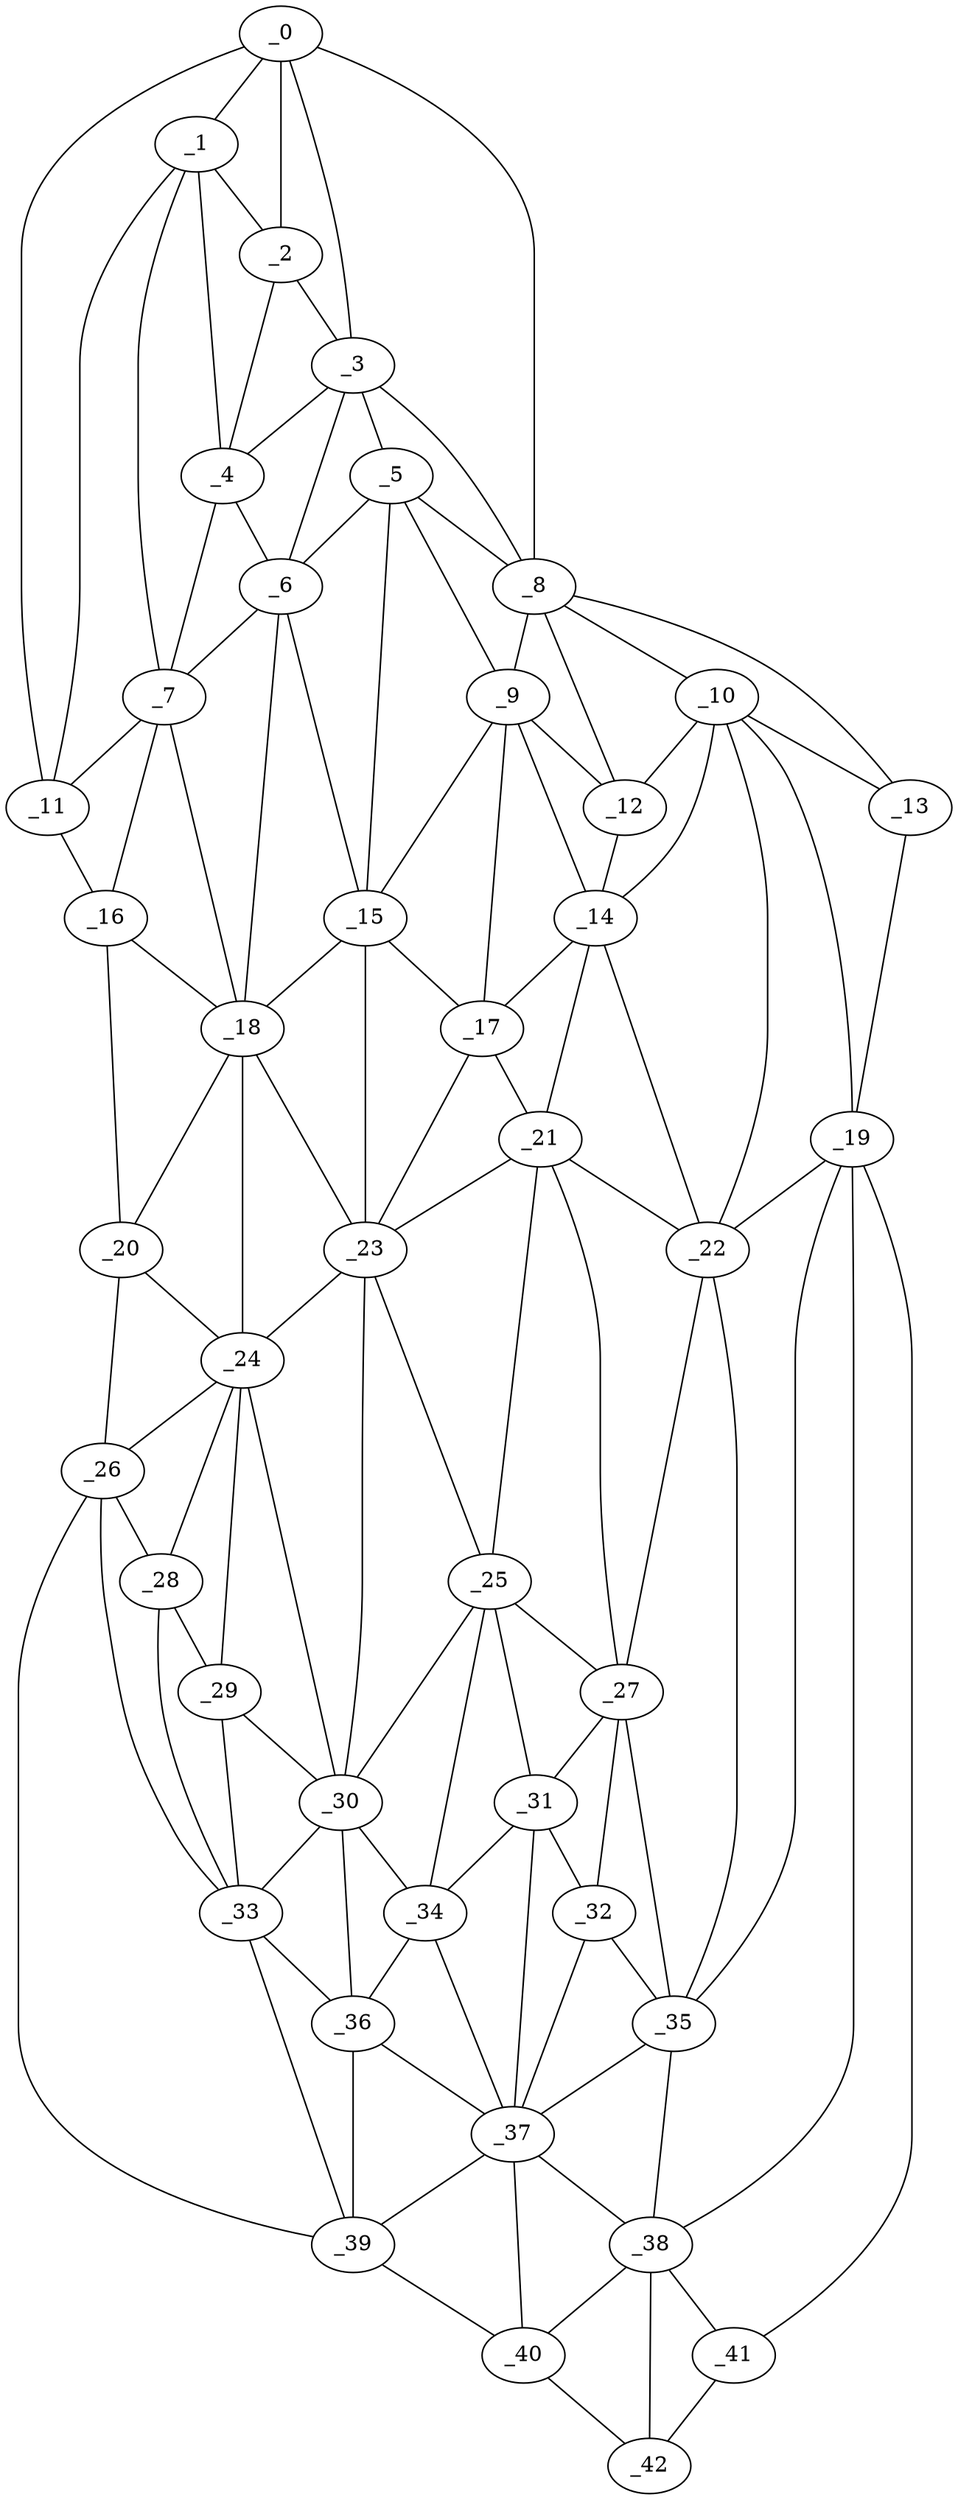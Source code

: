 graph "obj37__255.gxl" {
	_0	 [x=7,
		y=26];
	_1	 [x=12,
		y=26];
	_0 -- _1	 [valence=1];
	_2	 [x=14,
		y=32];
	_0 -- _2	 [valence=2];
	_3	 [x=16,
		y=40];
	_0 -- _3	 [valence=1];
	_8	 [x=33,
		y=90];
	_0 -- _8	 [valence=1];
	_11	 [x=38,
		y=10];
	_0 -- _11	 [valence=1];
	_1 -- _2	 [valence=1];
	_4	 [x=19,
		y=26];
	_1 -- _4	 [valence=2];
	_7	 [x=30,
		y=21];
	_1 -- _7	 [valence=2];
	_1 -- _11	 [valence=1];
	_2 -- _3	 [valence=2];
	_2 -- _4	 [valence=1];
	_3 -- _4	 [valence=2];
	_5	 [x=27,
		y=52];
	_3 -- _5	 [valence=2];
	_6	 [x=29,
		y=41];
	_3 -- _6	 [valence=2];
	_3 -- _8	 [valence=1];
	_4 -- _6	 [valence=1];
	_4 -- _7	 [valence=1];
	_5 -- _6	 [valence=1];
	_5 -- _8	 [valence=2];
	_9	 [x=36,
		y=64];
	_5 -- _9	 [valence=2];
	_15	 [x=51,
		y=54];
	_5 -- _15	 [valence=2];
	_6 -- _7	 [valence=2];
	_6 -- _15	 [valence=2];
	_18	 [x=56,
		y=37];
	_6 -- _18	 [valence=2];
	_7 -- _11	 [valence=2];
	_16	 [x=55,
		y=11];
	_7 -- _16	 [valence=1];
	_7 -- _18	 [valence=2];
	_8 -- _9	 [valence=2];
	_10	 [x=37,
		y=95];
	_8 -- _10	 [valence=2];
	_12	 [x=40,
		y=75];
	_8 -- _12	 [valence=1];
	_13	 [x=44,
		y=107];
	_8 -- _13	 [valence=1];
	_9 -- _12	 [valence=2];
	_14	 [x=49,
		y=72];
	_9 -- _14	 [valence=1];
	_9 -- _15	 [valence=2];
	_17	 [x=55,
		y=59];
	_9 -- _17	 [valence=1];
	_10 -- _12	 [valence=2];
	_10 -- _13	 [valence=1];
	_10 -- _14	 [valence=2];
	_19	 [x=56,
		y=108];
	_10 -- _19	 [valence=2];
	_22	 [x=66,
		y=93];
	_10 -- _22	 [valence=1];
	_11 -- _16	 [valence=1];
	_12 -- _14	 [valence=1];
	_13 -- _19	 [valence=1];
	_14 -- _17	 [valence=2];
	_21	 [x=63,
		y=66];
	_14 -- _21	 [valence=2];
	_14 -- _22	 [valence=2];
	_15 -- _17	 [valence=2];
	_15 -- _18	 [valence=2];
	_23	 [x=67,
		y=52];
	_15 -- _23	 [valence=2];
	_16 -- _18	 [valence=2];
	_20	 [x=63,
		y=13];
	_16 -- _20	 [valence=1];
	_17 -- _21	 [valence=2];
	_17 -- _23	 [valence=2];
	_18 -- _20	 [valence=1];
	_18 -- _23	 [valence=2];
	_24	 [x=68,
		y=33];
	_18 -- _24	 [valence=2];
	_19 -- _22	 [valence=1];
	_35	 [x=95,
		y=97];
	_19 -- _35	 [valence=2];
	_38	 [x=105,
		y=101];
	_19 -- _38	 [valence=2];
	_41	 [x=116,
		y=103];
	_19 -- _41	 [valence=1];
	_20 -- _24	 [valence=1];
	_26	 [x=74,
		y=18];
	_20 -- _26	 [valence=1];
	_21 -- _22	 [valence=2];
	_21 -- _23	 [valence=1];
	_25	 [x=72,
		y=63];
	_21 -- _25	 [valence=2];
	_27	 [x=76,
		y=86];
	_21 -- _27	 [valence=1];
	_22 -- _27	 [valence=2];
	_22 -- _35	 [valence=2];
	_23 -- _24	 [valence=1];
	_23 -- _25	 [valence=2];
	_30	 [x=82,
		y=53];
	_23 -- _30	 [valence=1];
	_24 -- _26	 [valence=2];
	_28	 [x=79,
		y=25];
	_24 -- _28	 [valence=1];
	_29	 [x=82,
		y=31];
	_24 -- _29	 [valence=2];
	_24 -- _30	 [valence=2];
	_25 -- _27	 [valence=2];
	_25 -- _30	 [valence=2];
	_31	 [x=83,
		y=71];
	_25 -- _31	 [valence=1];
	_34	 [x=88,
		y=62];
	_25 -- _34	 [valence=1];
	_26 -- _28	 [valence=2];
	_33	 [x=88,
		y=35];
	_26 -- _33	 [valence=1];
	_39	 [x=106,
		y=51];
	_26 -- _39	 [valence=1];
	_27 -- _31	 [valence=2];
	_32	 [x=84,
		y=85];
	_27 -- _32	 [valence=1];
	_27 -- _35	 [valence=2];
	_28 -- _29	 [valence=1];
	_28 -- _33	 [valence=2];
	_29 -- _30	 [valence=1];
	_29 -- _33	 [valence=2];
	_30 -- _33	 [valence=2];
	_30 -- _34	 [valence=1];
	_36	 [x=97,
		y=45];
	_30 -- _36	 [valence=2];
	_31 -- _32	 [valence=2];
	_31 -- _34	 [valence=2];
	_37	 [x=97,
		y=62];
	_31 -- _37	 [valence=2];
	_32 -- _35	 [valence=2];
	_32 -- _37	 [valence=1];
	_33 -- _36	 [valence=1];
	_33 -- _39	 [valence=2];
	_34 -- _36	 [valence=2];
	_34 -- _37	 [valence=1];
	_35 -- _37	 [valence=2];
	_35 -- _38	 [valence=2];
	_36 -- _37	 [valence=2];
	_36 -- _39	 [valence=2];
	_37 -- _38	 [valence=2];
	_37 -- _39	 [valence=2];
	_40	 [x=109,
		y=59];
	_37 -- _40	 [valence=2];
	_38 -- _40	 [valence=2];
	_38 -- _41	 [valence=2];
	_42	 [x=121,
		y=98];
	_38 -- _42	 [valence=2];
	_39 -- _40	 [valence=1];
	_40 -- _42	 [valence=1];
	_41 -- _42	 [valence=1];
}
